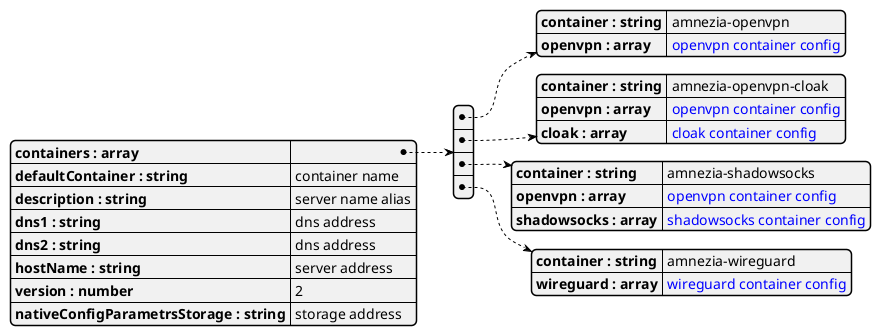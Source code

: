 @startjson serverConfigWithoutWriteAccessV2
{
   "containers : array": 
   [
        {
            "container : string": "amnezia-openvpn",
            "openvpn : array": "<color:blue>openvpn container config"
        },
        {
            "container : string": "amnezia-openvpn-cloak",
            "openvpn : array": "<color:blue>openvpn container config",
            "cloak : array": "<color:blue>cloak container config"
        },
        {
            "container : string": "amnezia-shadowsocks",
            "openvpn : array": "<color:blue>openvpn container config",
            "shadowsocks : array": "<color:blue>shadowsocks container config"
        },
        {
            "container : string": "amnezia-wireguard",
            "wireguard : array": "<color:blue>wireguard container config"
        }
   ],
    "defaultContainer : string": "container name",
    "description : string": "server name alias",
    "dns1 : string": "dns address",
    "dns2 : string": "dns address",
    "hostName : string": "server address",
    "version : number": "2",
    "nativeConfigParametrsStorage : string": "storage address"
}
@endjson
